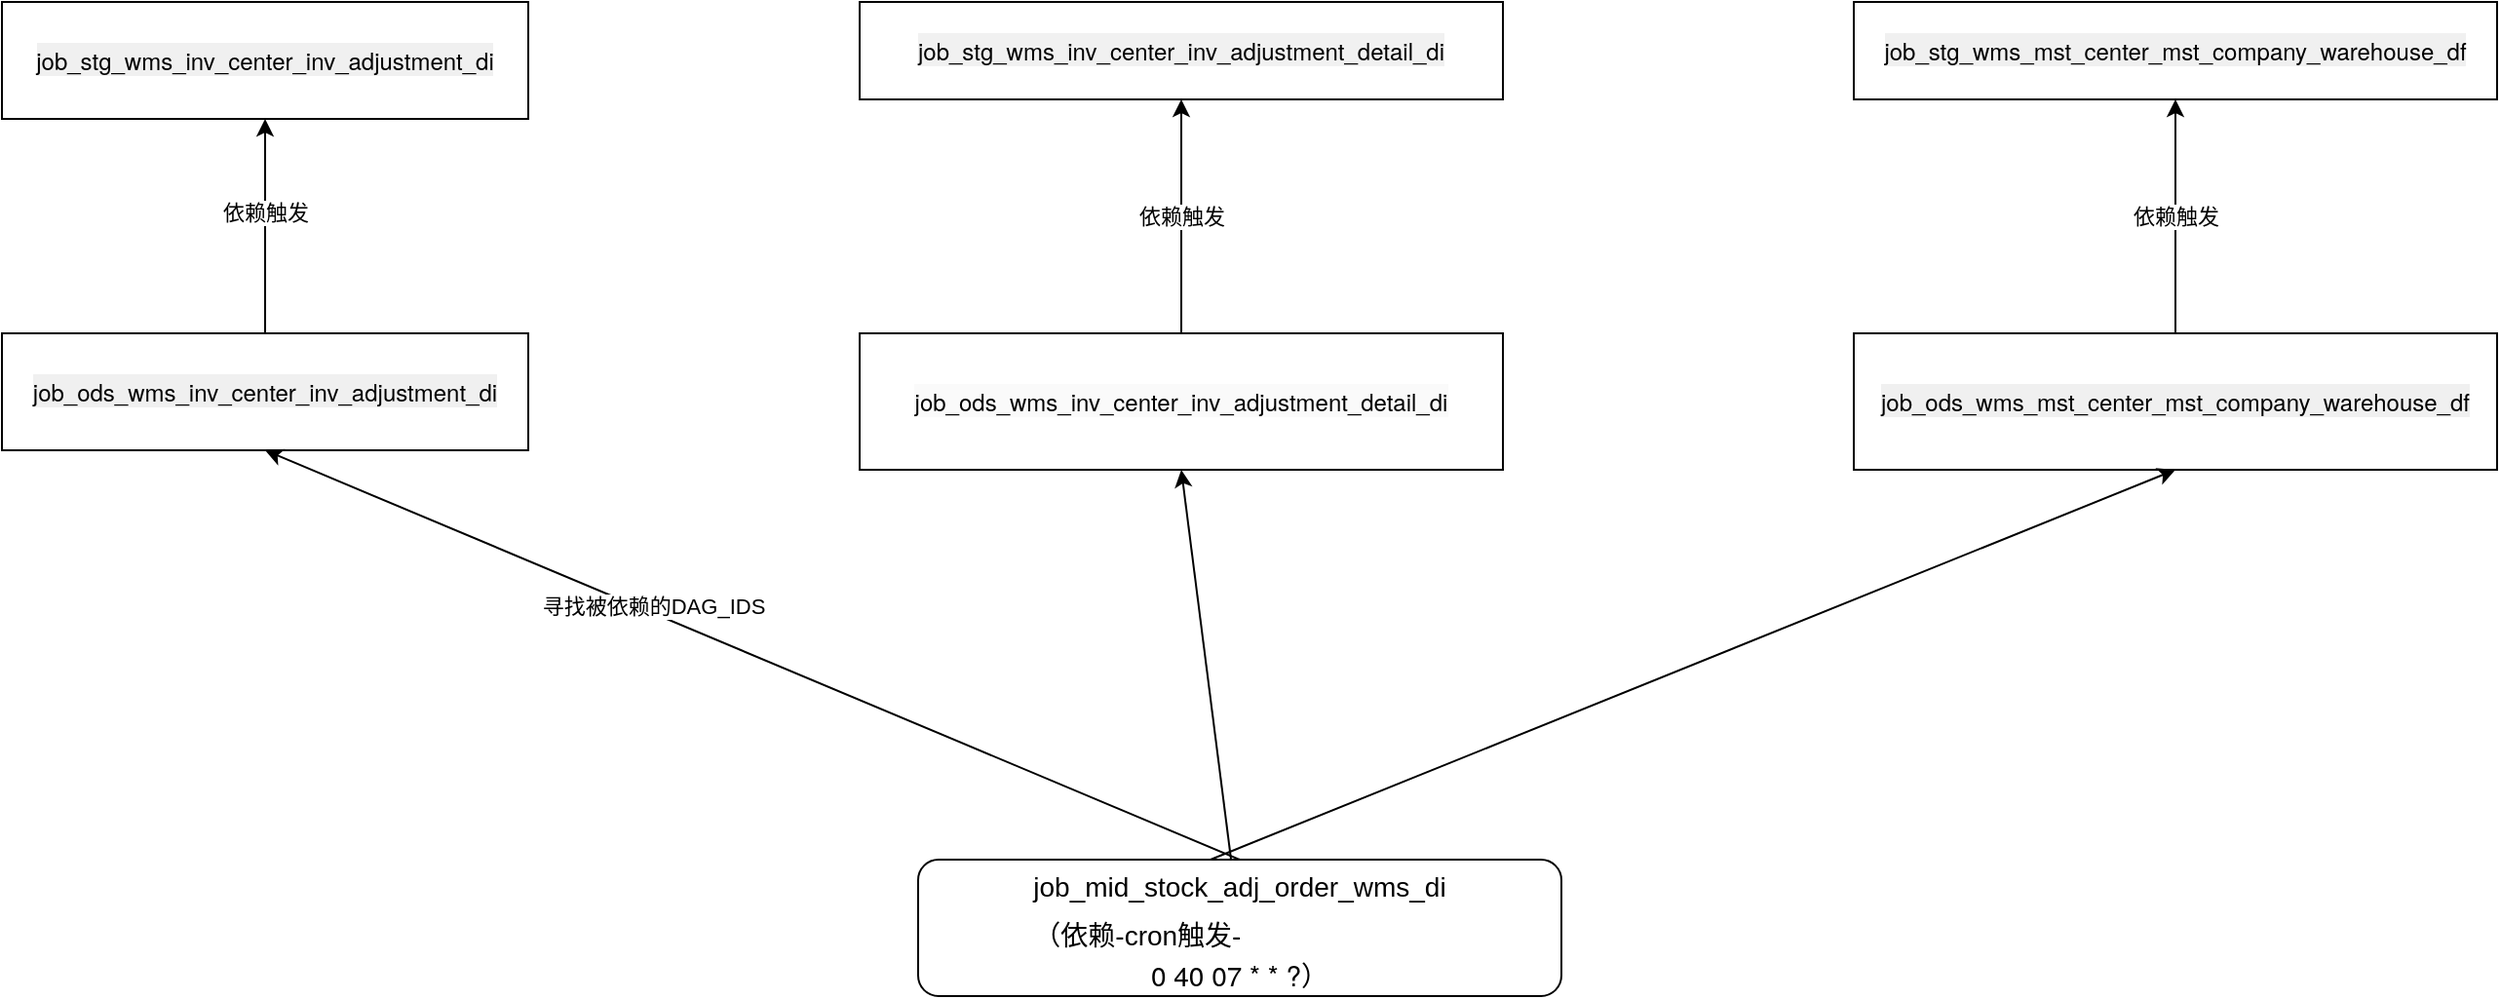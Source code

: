 <mxfile version="14.4.8" type="github">
  <diagram id="8aklKF8A69rxBMzQCYdT" name="Page-1">
    <mxGraphModel dx="1833" dy="1011" grid="1" gridSize="10" guides="1" tooltips="1" connect="1" arrows="1" fold="1" page="1" pageScale="1" pageWidth="3300" pageHeight="4681" math="0" shadow="0">
      <root>
        <mxCell id="0" />
        <mxCell id="1" parent="0" />
        <mxCell id="zoeWdLp7Y6SKVzYbuP2e-1" value="&lt;div style=&quot;text-align: left ; line-height: 1.75 ; font-size: 14px&quot;&gt;job_mid_stock_adj_order_wms_di&lt;/div&gt;&lt;div style=&quot;text-align: left ; line-height: 1.75 ; font-size: 14px&quot;&gt;（依赖-cron触发-&lt;/div&gt;&lt;span style=&quot;font-family: &amp;#34;myriad set pro&amp;#34; , &amp;#34;helvetica neue&amp;#34; , &amp;#34;helvetica&amp;#34; , &amp;#34;arial&amp;#34; , &amp;#34;verdana&amp;#34; , sans-serif ; font-size: 14px ; background-color: rgb(255 , 255 , 255)&quot;&gt;0 40 07 * * ?&lt;/span&gt;&lt;span style=&quot;font-size: 14px ; text-align: left&quot;&gt;）&lt;/span&gt;&lt;span style=&quot;font-family: &amp;#34;myriad set pro&amp;#34; , &amp;#34;helvetica neue&amp;#34; , &amp;#34;helvetica&amp;#34; , &amp;#34;arial&amp;#34; , &amp;#34;verdana&amp;#34; , sans-serif ; font-size: 14px ; background-color: rgb(255 , 255 , 255)&quot;&gt;&lt;br&gt;&lt;/span&gt;" style="rounded=1;whiteSpace=wrap;html=1;" vertex="1" parent="1">
          <mxGeometry x="620" y="520" width="330" height="70" as="geometry" />
        </mxCell>
        <mxCell id="zoeWdLp7Y6SKVzYbuP2e-2" value="&lt;span style=&quot;font-family: &amp;#34;myriad set pro&amp;#34; , &amp;#34;helvetica neue&amp;#34; , &amp;#34;helvetica&amp;#34; , &amp;#34;arial&amp;#34; , &amp;#34;verdana&amp;#34; , sans-serif ; background-color: rgb(240 , 240 , 240)&quot;&gt;job_ods_wms_inv_center_inv_adjustment_di&lt;/span&gt;" style="rounded=0;whiteSpace=wrap;html=1;" vertex="1" parent="1">
          <mxGeometry x="150" y="250" width="270" height="60" as="geometry" />
        </mxCell>
        <mxCell id="zoeWdLp7Y6SKVzYbuP2e-5" value="&lt;span style=&quot;font-family: &amp;#34;myriad set pro&amp;#34; , &amp;#34;helvetica neue&amp;#34; , &amp;#34;helvetica&amp;#34; , &amp;#34;arial&amp;#34; , &amp;#34;verdana&amp;#34; , sans-serif ; background-color: rgba(240 , 240 , 240 , 0.333)&quot;&gt;job_ods_wms_inv_center_inv_adjustment_detail_di&lt;/span&gt;" style="rounded=0;whiteSpace=wrap;html=1;" vertex="1" parent="1">
          <mxGeometry x="590" y="250" width="330" height="70" as="geometry" />
        </mxCell>
        <mxCell id="zoeWdLp7Y6SKVzYbuP2e-6" value="&lt;span style=&quot;font-family: &amp;#34;myriad set pro&amp;#34; , &amp;#34;helvetica neue&amp;#34; , &amp;#34;helvetica&amp;#34; , &amp;#34;arial&amp;#34; , &amp;#34;verdana&amp;#34; , sans-serif ; background-color: rgb(240 , 240 , 240)&quot;&gt;job_ods_wms_mst_center_mst_company_warehouse_df&lt;/span&gt;" style="rounded=0;whiteSpace=wrap;html=1;" vertex="1" parent="1">
          <mxGeometry x="1100" y="250" width="330" height="70" as="geometry" />
        </mxCell>
        <mxCell id="zoeWdLp7Y6SKVzYbuP2e-7" value="" style="endArrow=classic;html=1;entryX=0.5;entryY=1;entryDx=0;entryDy=0;exitX=0.5;exitY=0;exitDx=0;exitDy=0;" edge="1" parent="1" source="zoeWdLp7Y6SKVzYbuP2e-1" target="zoeWdLp7Y6SKVzYbuP2e-2">
          <mxGeometry width="50" height="50" relative="1" as="geometry">
            <mxPoint x="390" y="500" as="sourcePoint" />
            <mxPoint x="440" y="450" as="targetPoint" />
          </mxGeometry>
        </mxCell>
        <mxCell id="zoeWdLp7Y6SKVzYbuP2e-18" value="寻找被依赖的DAG_IDS" style="edgeLabel;html=1;align=center;verticalAlign=middle;resizable=0;points=[];" vertex="1" connectable="0" parent="zoeWdLp7Y6SKVzYbuP2e-7">
          <mxGeometry x="0.211" y="-3" relative="1" as="geometry">
            <mxPoint as="offset" />
          </mxGeometry>
        </mxCell>
        <mxCell id="zoeWdLp7Y6SKVzYbuP2e-8" value="" style="endArrow=classic;html=1;entryX=0.5;entryY=1;entryDx=0;entryDy=0;" edge="1" parent="1" source="zoeWdLp7Y6SKVzYbuP2e-1" target="zoeWdLp7Y6SKVzYbuP2e-5">
          <mxGeometry width="50" height="50" relative="1" as="geometry">
            <mxPoint x="890" y="460" as="sourcePoint" />
            <mxPoint x="940" y="410" as="targetPoint" />
          </mxGeometry>
        </mxCell>
        <mxCell id="zoeWdLp7Y6SKVzYbuP2e-9" value="" style="endArrow=classic;html=1;entryX=0.5;entryY=1;entryDx=0;entryDy=0;" edge="1" parent="1" target="zoeWdLp7Y6SKVzYbuP2e-6">
          <mxGeometry width="50" height="50" relative="1" as="geometry">
            <mxPoint x="770" y="520" as="sourcePoint" />
            <mxPoint x="1180" y="470" as="targetPoint" />
          </mxGeometry>
        </mxCell>
        <mxCell id="zoeWdLp7Y6SKVzYbuP2e-10" value="&lt;span style=&quot;font-family: &amp;#34;myriad set pro&amp;#34; , &amp;#34;helvetica neue&amp;#34; , &amp;#34;helvetica&amp;#34; , &amp;#34;arial&amp;#34; , &amp;#34;verdana&amp;#34; , sans-serif ; background-color: rgb(240 , 240 , 240)&quot;&gt;job_stg_wms_inv_center_inv_adjustment_di&lt;/span&gt;" style="rounded=0;whiteSpace=wrap;html=1;" vertex="1" parent="1">
          <mxGeometry x="150" y="80" width="270" height="60" as="geometry" />
        </mxCell>
        <mxCell id="zoeWdLp7Y6SKVzYbuP2e-11" value="" style="endArrow=classic;html=1;exitX=0.5;exitY=0;exitDx=0;exitDy=0;entryX=0.5;entryY=1;entryDx=0;entryDy=0;" edge="1" parent="1" source="zoeWdLp7Y6SKVzYbuP2e-2" target="zoeWdLp7Y6SKVzYbuP2e-10">
          <mxGeometry width="50" height="50" relative="1" as="geometry">
            <mxPoint x="450" y="240" as="sourcePoint" />
            <mxPoint x="500" y="190" as="targetPoint" />
          </mxGeometry>
        </mxCell>
        <mxCell id="zoeWdLp7Y6SKVzYbuP2e-12" value="依赖触发" style="edgeLabel;html=1;align=center;verticalAlign=middle;resizable=0;points=[];" vertex="1" connectable="0" parent="zoeWdLp7Y6SKVzYbuP2e-11">
          <mxGeometry x="0.127" relative="1" as="geometry">
            <mxPoint as="offset" />
          </mxGeometry>
        </mxCell>
        <mxCell id="zoeWdLp7Y6SKVzYbuP2e-14" value="&lt;span style=&quot;font-family: &amp;#34;myriad set pro&amp;#34; , &amp;#34;helvetica neue&amp;#34; , &amp;#34;helvetica&amp;#34; , &amp;#34;arial&amp;#34; , &amp;#34;verdana&amp;#34; , sans-serif ; background-color: rgba(240 , 240 , 240 , 0.886)&quot;&gt;job_stg_wms_inv_center_inv_adjustment_detail_di&lt;/span&gt;" style="rounded=0;whiteSpace=wrap;html=1;" vertex="1" parent="1">
          <mxGeometry x="590" y="80" width="330" height="50" as="geometry" />
        </mxCell>
        <mxCell id="zoeWdLp7Y6SKVzYbuP2e-15" value="依赖触发" style="endArrow=classic;html=1;exitX=0.5;exitY=0;exitDx=0;exitDy=0;entryX=0.5;entryY=1;entryDx=0;entryDy=0;" edge="1" parent="1" source="zoeWdLp7Y6SKVzYbuP2e-5" target="zoeWdLp7Y6SKVzYbuP2e-14">
          <mxGeometry width="50" height="50" relative="1" as="geometry">
            <mxPoint x="1090" y="210" as="sourcePoint" />
            <mxPoint x="1140" y="160" as="targetPoint" />
          </mxGeometry>
        </mxCell>
        <mxCell id="zoeWdLp7Y6SKVzYbuP2e-16" value="&lt;span style=&quot;font-family: &amp;#34;myriad set pro&amp;#34; , &amp;#34;helvetica neue&amp;#34; , &amp;#34;helvetica&amp;#34; , &amp;#34;arial&amp;#34; , &amp;#34;verdana&amp;#34; , sans-serif ; background-color: rgb(240 , 240 , 240)&quot;&gt;job_stg_wms_mst_center_mst_company_warehouse_df&lt;/span&gt;" style="rounded=0;whiteSpace=wrap;html=1;" vertex="1" parent="1">
          <mxGeometry x="1100" y="80" width="330" height="50" as="geometry" />
        </mxCell>
        <mxCell id="zoeWdLp7Y6SKVzYbuP2e-17" value="依赖触发" style="endArrow=classic;html=1;entryX=0.5;entryY=1;entryDx=0;entryDy=0;exitX=0.5;exitY=0;exitDx=0;exitDy=0;" edge="1" parent="1" source="zoeWdLp7Y6SKVzYbuP2e-6" target="zoeWdLp7Y6SKVzYbuP2e-16">
          <mxGeometry width="50" height="50" relative="1" as="geometry">
            <mxPoint x="1180" y="190" as="sourcePoint" />
            <mxPoint x="1550" y="260" as="targetPoint" />
          </mxGeometry>
        </mxCell>
      </root>
    </mxGraphModel>
  </diagram>
</mxfile>
